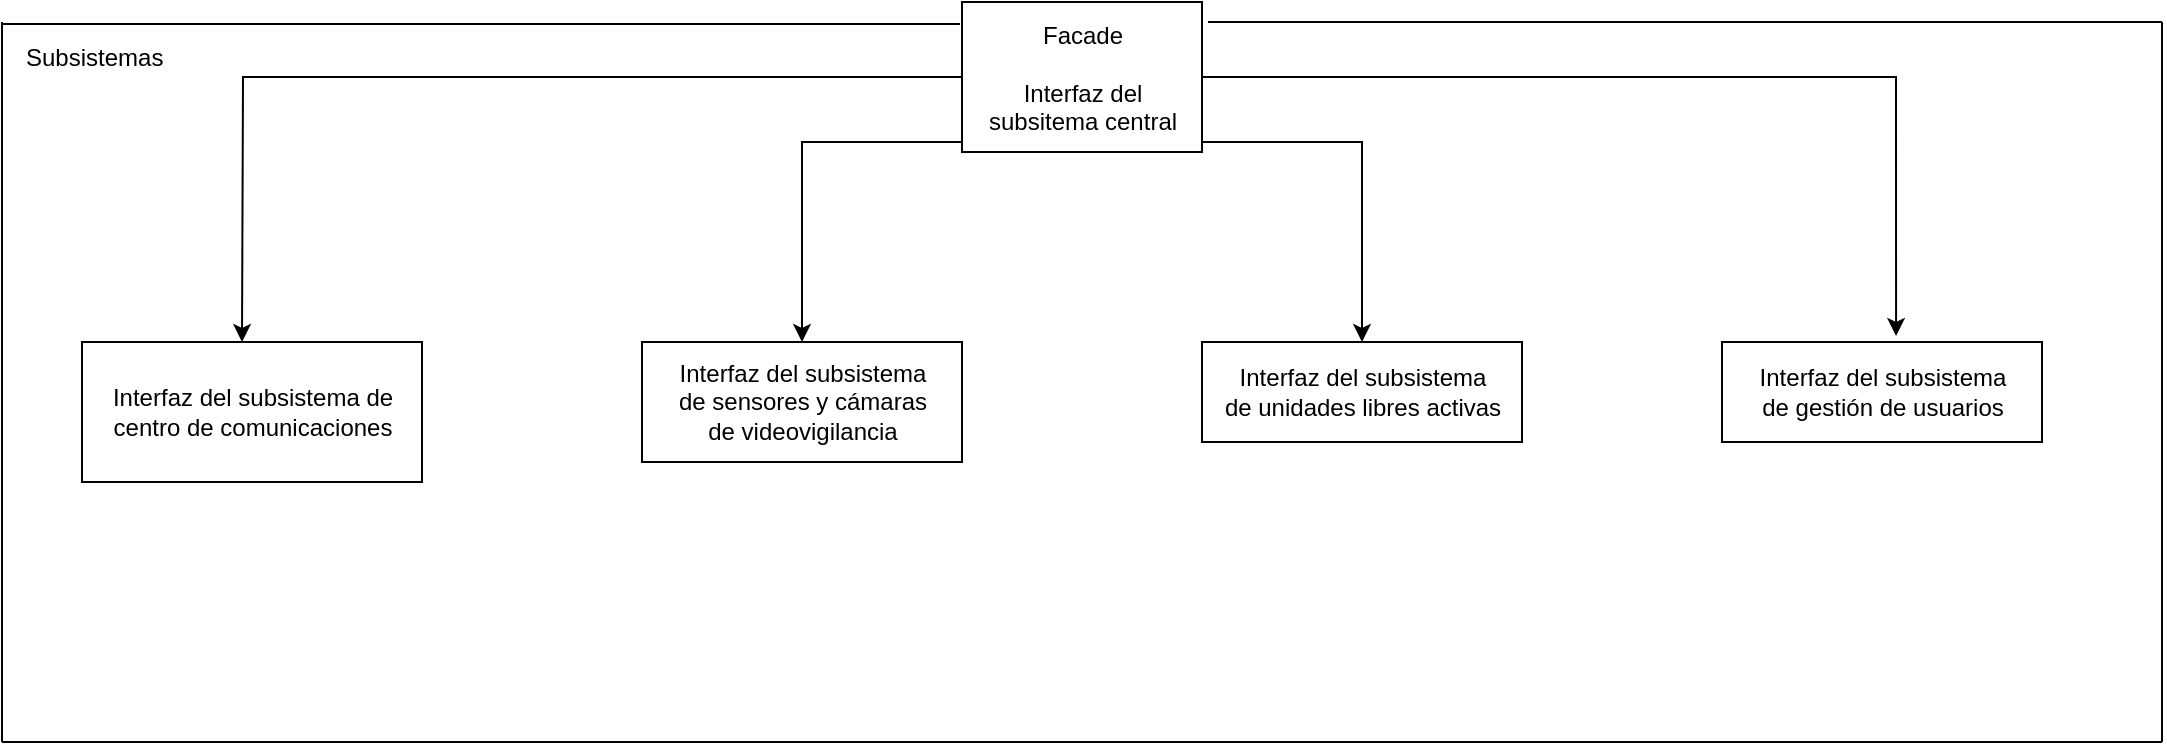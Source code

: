 <mxfile version="12.1.8" type="device" pages="1"><diagram id="KDBw_Dx3L7kX7kTWuV1Z" name="Page-1"><mxGraphModel dx="1422" dy="791" grid="1" gridSize="10" guides="1" tooltips="1" connect="1" arrows="1" fold="1" page="1" pageScale="1" pageWidth="1169" pageHeight="1654" math="0" shadow="0"><root><mxCell id="0"/><mxCell id="1" parent="0"/><mxCell id="VZ24Lx_FgqbZ33jaVeg7-19" style="edgeStyle=orthogonalEdgeStyle;rounded=0;orthogonalLoop=1;jettySize=auto;html=1;entryX=0.5;entryY=0;entryDx=0;entryDy=0;" parent="1" source="VZ24Lx_FgqbZ33jaVeg7-2" edge="1"><mxGeometry relative="1" as="geometry"><mxPoint x="160" y="360" as="targetPoint"/></mxGeometry></mxCell><mxCell id="sBjUNOxI18LG66h3pa43-7" style="edgeStyle=orthogonalEdgeStyle;rounded=0;orthogonalLoop=1;jettySize=auto;html=1;entryX=0.5;entryY=0;entryDx=0;entryDy=0;" edge="1" parent="1" source="VZ24Lx_FgqbZ33jaVeg7-2" target="sBjUNOxI18LG66h3pa43-6"><mxGeometry relative="1" as="geometry"><Array as="points"><mxPoint x="440" y="260"/></Array></mxGeometry></mxCell><mxCell id="sBjUNOxI18LG66h3pa43-14" style="edgeStyle=orthogonalEdgeStyle;rounded=0;orthogonalLoop=1;jettySize=auto;html=1;entryX=0.5;entryY=0;entryDx=0;entryDy=0;" edge="1" parent="1" source="VZ24Lx_FgqbZ33jaVeg7-2" target="sBjUNOxI18LG66h3pa43-9"><mxGeometry relative="1" as="geometry"><Array as="points"><mxPoint x="720" y="260"/></Array></mxGeometry></mxCell><mxCell id="sBjUNOxI18LG66h3pa43-15" style="edgeStyle=orthogonalEdgeStyle;rounded=0;orthogonalLoop=1;jettySize=auto;html=1;entryX=0.544;entryY=-0.06;entryDx=0;entryDy=0;entryPerimeter=0;" edge="1" parent="1" source="VZ24Lx_FgqbZ33jaVeg7-2" target="sBjUNOxI18LG66h3pa43-10"><mxGeometry relative="1" as="geometry"/></mxCell><mxCell id="VZ24Lx_FgqbZ33jaVeg7-2" value="&lt;div&gt;Facade&lt;/div&gt;&lt;div&gt;&lt;br&gt;&lt;/div&gt;&lt;div&gt;Interfaz del &lt;br&gt;&lt;/div&gt;&lt;div&gt;subsitema central&lt;/div&gt;" style="html=1;" parent="1" vertex="1"><mxGeometry x="520" y="190" width="120" height="75" as="geometry"/></mxCell><mxCell id="VZ24Lx_FgqbZ33jaVeg7-3" value="Subsistemas" style="text;html=1;resizable=0;points=[];autosize=1;align=left;verticalAlign=top;spacingTop=-4;" parent="1" vertex="1"><mxGeometry x="50" y="207.5" width="90" height="20" as="geometry"/></mxCell><mxCell id="sBjUNOxI18LG66h3pa43-5" value="Interfaz del subsistema de&lt;br&gt;centro de comunicaciones" style="html=1;" vertex="1" parent="1"><mxGeometry x="80" y="360" width="170" height="70" as="geometry"/></mxCell><mxCell id="sBjUNOxI18LG66h3pa43-6" value="&lt;div&gt;Interfaz del subsistema &lt;br&gt;&lt;/div&gt;&lt;div&gt;de sensores y cámaras &lt;br&gt;&lt;/div&gt;&lt;div&gt;de videovigilancia&lt;/div&gt;" style="html=1;" vertex="1" parent="1"><mxGeometry x="360" y="360" width="160" height="60" as="geometry"/></mxCell><mxCell id="sBjUNOxI18LG66h3pa43-9" value="&lt;div&gt;Interfaz del subsistema &lt;br&gt;&lt;/div&gt;&lt;div&gt;de unidades libres activas&lt;/div&gt;" style="html=1;" vertex="1" parent="1"><mxGeometry x="640" y="360" width="160" height="50" as="geometry"/></mxCell><mxCell id="sBjUNOxI18LG66h3pa43-10" value="&lt;div&gt;Interfaz del subsistema &lt;br&gt;&lt;/div&gt;&lt;div&gt;de gestión de usuarios&lt;/div&gt;" style="html=1;" vertex="1" parent="1"><mxGeometry x="900" y="360" width="160" height="50" as="geometry"/></mxCell><mxCell id="sBjUNOxI18LG66h3pa43-16" value="" style="endArrow=none;html=1;entryX=-0.008;entryY=0.147;entryDx=0;entryDy=0;entryPerimeter=0;" edge="1" parent="1" target="VZ24Lx_FgqbZ33jaVeg7-2"><mxGeometry width="50" height="50" relative="1" as="geometry"><mxPoint x="40" y="201" as="sourcePoint"/><mxPoint x="440" y="200" as="targetPoint"/></mxGeometry></mxCell><mxCell id="sBjUNOxI18LG66h3pa43-17" value="" style="endArrow=none;html=1;exitX=1.025;exitY=0.133;exitDx=0;exitDy=0;exitPerimeter=0;" edge="1" parent="1" source="VZ24Lx_FgqbZ33jaVeg7-2"><mxGeometry width="50" height="50" relative="1" as="geometry"><mxPoint x="680" y="210" as="sourcePoint"/><mxPoint x="1120" y="200" as="targetPoint"/></mxGeometry></mxCell><mxCell id="sBjUNOxI18LG66h3pa43-18" value="" style="endArrow=none;html=1;" edge="1" parent="1"><mxGeometry width="50" height="50" relative="1" as="geometry"><mxPoint x="40" y="560" as="sourcePoint"/><mxPoint x="40" y="200" as="targetPoint"/></mxGeometry></mxCell><mxCell id="sBjUNOxI18LG66h3pa43-21" value="" style="endArrow=none;html=1;" edge="1" parent="1"><mxGeometry width="50" height="50" relative="1" as="geometry"><mxPoint x="1120" y="560" as="sourcePoint"/><mxPoint x="1120" y="200" as="targetPoint"/></mxGeometry></mxCell><mxCell id="sBjUNOxI18LG66h3pa43-22" value="" style="endArrow=none;html=1;" edge="1" parent="1"><mxGeometry width="50" height="50" relative="1" as="geometry"><mxPoint x="40" y="560" as="sourcePoint"/><mxPoint x="1120" y="560" as="targetPoint"/></mxGeometry></mxCell></root></mxGraphModel></diagram></mxfile>